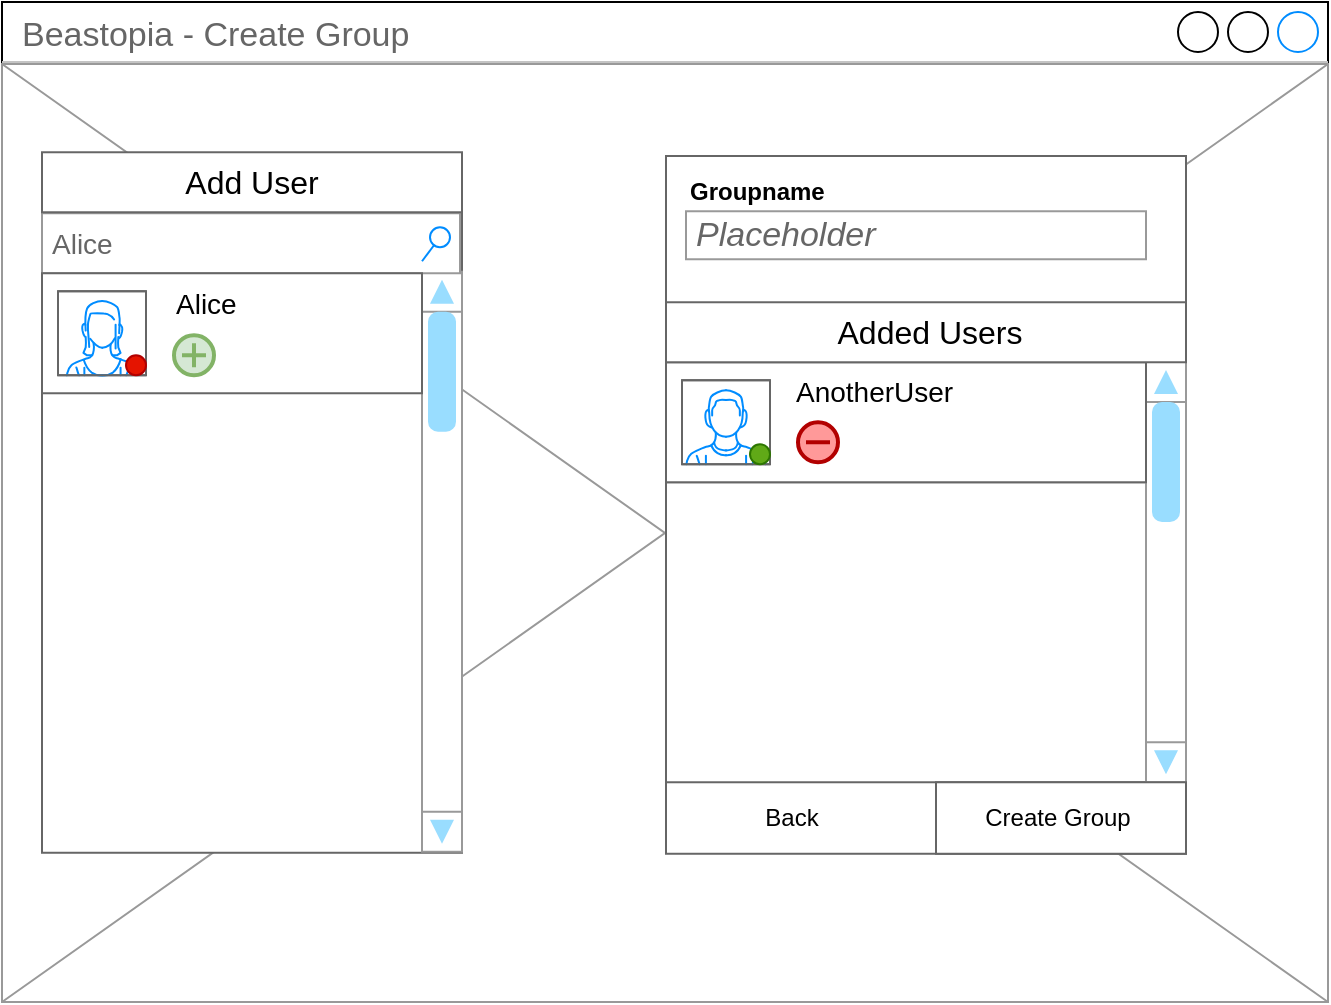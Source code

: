 <mxfile version="21.2.1" type="device">
  <diagram name="Seite-1" id="IeATwvXCXDI_14NGYykI">
    <mxGraphModel dx="1098" dy="1188" grid="1" gridSize="10" guides="1" tooltips="1" connect="1" arrows="1" fold="1" page="1" pageScale="1" pageWidth="827" pageHeight="1169" math="0" shadow="0">
      <root>
        <mxCell id="0" />
        <mxCell id="1" parent="0" />
        <mxCell id="JLQZeM5ndhBhVhwd5tp5-1" value="Beastopia&amp;nbsp;- Create Group" style="strokeWidth=1;shadow=0;dashed=0;align=center;html=1;shape=mxgraph.mockup.containers.window;align=left;verticalAlign=top;spacingLeft=8;strokeColor2=#008cff;strokeColor3=#c4c4c4;fontColor=#666666;mainText=;fontSize=17;labelBackgroundColor=none;whiteSpace=wrap;" vertex="1" parent="1">
          <mxGeometry x="82" y="40" width="663" height="500" as="geometry" />
        </mxCell>
        <mxCell id="JLQZeM5ndhBhVhwd5tp5-2" value="" style="verticalLabelPosition=bottom;shadow=0;dashed=0;align=center;html=1;verticalAlign=top;strokeWidth=1;shape=mxgraph.mockup.graphics.simpleIcon;strokeColor=#999999;" vertex="1" parent="1">
          <mxGeometry x="82" y="71" width="663" height="469" as="geometry" />
        </mxCell>
        <mxCell id="JLQZeM5ndhBhVhwd5tp5-3" value="&lt;p style=&quot;line-height: 20%;&quot;&gt;&lt;br&gt;&lt;/p&gt;" style="strokeWidth=1;shadow=0;dashed=0;align=center;html=1;shape=mxgraph.mockup.text.textBox;fontColor=#666666;align=left;fontSize=17;spacingLeft=4;spacingTop=-3;whiteSpace=wrap;strokeColor=#666666;mainText=" vertex="1" parent="1">
          <mxGeometry x="102" y="145.13" width="210" height="320.25" as="geometry" />
        </mxCell>
        <mxCell id="JLQZeM5ndhBhVhwd5tp5-4" value="" style="verticalLabelPosition=bottom;shadow=0;dashed=0;align=center;html=1;verticalAlign=top;strokeWidth=1;shape=mxgraph.mockup.navigation.scrollBar;strokeColor=#999999;barPos=100;fillColor2=#99ddff;strokeColor2=none;direction=north;" vertex="1" parent="1">
          <mxGeometry x="292" y="174.88" width="20" height="290" as="geometry" />
        </mxCell>
        <mxCell id="JLQZeM5ndhBhVhwd5tp5-5" value="&lt;font style=&quot;font-size: 14px;&quot;&gt;Alice&lt;/font&gt;" style="strokeWidth=1;shadow=0;dashed=0;align=center;html=1;shape=mxgraph.mockup.forms.searchBox;strokeColor=#999999;mainText=;strokeColor2=#008cff;fontColor=#666666;fontSize=17;align=left;spacingLeft=3;whiteSpace=wrap;" vertex="1" parent="1">
          <mxGeometry x="102" y="145.63" width="209" height="30" as="geometry" />
        </mxCell>
        <mxCell id="JLQZeM5ndhBhVhwd5tp5-6" value="" style="strokeWidth=1;shadow=0;dashed=0;align=center;html=1;shape=mxgraph.mockup.text.textBox;fontColor=#666666;align=left;fontSize=17;spacingLeft=4;spacingTop=-3;strokeColor=#666666;mainText=;whiteSpace=wrap;" vertex="1" parent="1">
          <mxGeometry x="102" y="115.13" width="210" height="30" as="geometry" />
        </mxCell>
        <mxCell id="JLQZeM5ndhBhVhwd5tp5-7" value="Add User" style="text;html=1;strokeColor=none;fillColor=none;align=center;verticalAlign=middle;whiteSpace=wrap;rounded=0;fontSize=16;" vertex="1" parent="1">
          <mxGeometry x="134.5" y="114.63" width="144" height="30" as="geometry" />
        </mxCell>
        <mxCell id="JLQZeM5ndhBhVhwd5tp5-8" value="&lt;p style=&quot;line-height: 20%;&quot;&gt;&lt;br&gt;&lt;/p&gt;" style="strokeWidth=1;shadow=0;dashed=0;align=center;html=1;shape=mxgraph.mockup.text.textBox;fontColor=#666666;align=left;fontSize=17;spacingLeft=4;spacingTop=-3;whiteSpace=wrap;strokeColor=#666666;mainText=" vertex="1" parent="1">
          <mxGeometry x="414" y="117" width="260" height="348.88" as="geometry" />
        </mxCell>
        <mxCell id="JLQZeM5ndhBhVhwd5tp5-9" value="&lt;i&gt;Placeholder&lt;/i&gt;" style="strokeWidth=1;shadow=0;dashed=0;align=center;html=1;shape=mxgraph.mockup.forms.pwField;strokeColor=#999999;mainText=;align=left;fontColor=#666666;fontSize=17;spacingLeft=3;" vertex="1" parent="1">
          <mxGeometry x="424" y="144.63" width="230" height="24" as="geometry" />
        </mxCell>
        <mxCell id="JLQZeM5ndhBhVhwd5tp5-10" value="&lt;b&gt;Groupname&lt;/b&gt;" style="text;html=1;strokeColor=none;fillColor=none;align=left;verticalAlign=middle;whiteSpace=wrap;overflow=hidden;" vertex="1" parent="1">
          <mxGeometry x="424" y="124.63" width="90" height="20" as="geometry" />
        </mxCell>
        <mxCell id="JLQZeM5ndhBhVhwd5tp5-11" value="&lt;p style=&quot;line-height: 20%;&quot;&gt;&lt;br&gt;&lt;/p&gt;" style="strokeWidth=1;shadow=0;dashed=0;align=center;html=1;shape=mxgraph.mockup.text.textBox;fontColor=#666666;align=left;fontSize=17;spacingLeft=4;spacingTop=-3;whiteSpace=wrap;strokeColor=#666666;mainText=" vertex="1" parent="1">
          <mxGeometry x="414" y="280.13" width="240" height="150" as="geometry" />
        </mxCell>
        <mxCell id="JLQZeM5ndhBhVhwd5tp5-12" value="" style="verticalLabelPosition=bottom;shadow=0;dashed=0;align=center;html=1;verticalAlign=top;strokeWidth=1;shape=mxgraph.mockup.navigation.scrollBar;strokeColor=#999999;barPos=100;fillColor2=#99ddff;strokeColor2=none;direction=north;" vertex="1" parent="1">
          <mxGeometry x="654" y="220" width="20" height="210.13" as="geometry" />
        </mxCell>
        <mxCell id="JLQZeM5ndhBhVhwd5tp5-13" value="" style="rounded=0;whiteSpace=wrap;html=1;strokeColor=#666666;" vertex="1" parent="1">
          <mxGeometry x="414" y="220.13" width="240" height="60" as="geometry" />
        </mxCell>
        <mxCell id="JLQZeM5ndhBhVhwd5tp5-14" value="&lt;p style=&quot;line-height: 120%;&quot;&gt;&lt;span style=&quot;font-size: 14px;&quot;&gt;AnotherUser&lt;/span&gt;&lt;/p&gt;" style="text;html=1;strokeColor=none;fillColor=none;align=left;verticalAlign=middle;whiteSpace=wrap;rounded=0;" vertex="1" parent="1">
          <mxGeometry x="477" y="229.13" width="98" height="12.5" as="geometry" />
        </mxCell>
        <mxCell id="JLQZeM5ndhBhVhwd5tp5-15" value="" style="verticalLabelPosition=bottom;shadow=0;dashed=0;align=center;html=1;verticalAlign=top;strokeWidth=1;shape=mxgraph.mockup.containers.userMale;strokeColor=#666666;strokeColor2=#008cff;" vertex="1" parent="1">
          <mxGeometry x="422" y="229.13" width="44" height="42" as="geometry" />
        </mxCell>
        <mxCell id="JLQZeM5ndhBhVhwd5tp5-16" value="" style="ellipse;whiteSpace=wrap;html=1;aspect=fixed;fillColor=#60a917;fontColor=#ffffff;strokeColor=#2D7600;" vertex="1" parent="1">
          <mxGeometry x="456" y="261.13" width="10" height="10" as="geometry" />
        </mxCell>
        <mxCell id="JLQZeM5ndhBhVhwd5tp5-17" value="" style="html=1;verticalLabelPosition=bottom;align=center;labelBackgroundColor=#ffffff;verticalAlign=top;strokeWidth=2;strokeColor=#B20000;shadow=0;dashed=0;shape=mxgraph.ios7.icons.delete;fillColor=#FF9999;fontColor=#ffffff;" vertex="1" parent="1">
          <mxGeometry x="480" y="250.13" width="20" height="20" as="geometry" />
        </mxCell>
        <mxCell id="JLQZeM5ndhBhVhwd5tp5-18" value="" style="strokeWidth=1;shadow=0;dashed=0;align=center;html=1;shape=mxgraph.mockup.text.textBox;fontColor=#666666;align=left;fontSize=17;spacingLeft=4;spacingTop=-3;whiteSpace=wrap;strokeColor=#666666;mainText=" vertex="1" parent="1">
          <mxGeometry x="549" y="430.13" width="125" height="35.75" as="geometry" />
        </mxCell>
        <mxCell id="JLQZeM5ndhBhVhwd5tp5-19" value="&lt;font style=&quot;font-size: 12px;&quot;&gt;Create Group&lt;/font&gt;" style="text;html=1;strokeColor=none;fillColor=none;align=center;verticalAlign=middle;whiteSpace=wrap;rounded=0;" vertex="1" parent="1">
          <mxGeometry x="560" y="438.38" width="100" height="19.25" as="geometry" />
        </mxCell>
        <mxCell id="JLQZeM5ndhBhVhwd5tp5-20" value="Back" style="text;html=1;strokeColor=none;fillColor=none;align=center;verticalAlign=middle;whiteSpace=wrap;rounded=0;" vertex="1" parent="1">
          <mxGeometry x="422" y="433.01" width="110" height="30" as="geometry" />
        </mxCell>
        <mxCell id="JLQZeM5ndhBhVhwd5tp5-21" value="" style="strokeWidth=1;shadow=0;dashed=0;align=center;html=1;shape=mxgraph.mockup.text.textBox;fontColor=#666666;align=left;fontSize=17;spacingLeft=4;spacingTop=-3;strokeColor=#666666;mainText=;whiteSpace=wrap;" vertex="1" parent="1">
          <mxGeometry x="414" y="190.13" width="260" height="30" as="geometry" />
        </mxCell>
        <mxCell id="JLQZeM5ndhBhVhwd5tp5-22" value="Added Users" style="text;html=1;strokeColor=none;fillColor=none;align=center;verticalAlign=middle;whiteSpace=wrap;rounded=0;fontSize=16;" vertex="1" parent="1">
          <mxGeometry x="462" y="190.13" width="168" height="30" as="geometry" />
        </mxCell>
        <mxCell id="JLQZeM5ndhBhVhwd5tp5-23" value="" style="rounded=0;whiteSpace=wrap;html=1;strokeColor=#666666;" vertex="1" parent="1">
          <mxGeometry x="102" y="175.63" width="190" height="60" as="geometry" />
        </mxCell>
        <mxCell id="JLQZeM5ndhBhVhwd5tp5-24" value="&lt;p style=&quot;line-height: 120%;&quot;&gt;&lt;font style=&quot;font-size: 14px;&quot;&gt;Alice&lt;/font&gt;&lt;/p&gt;" style="text;html=1;strokeColor=none;fillColor=none;align=left;verticalAlign=middle;whiteSpace=wrap;rounded=0;" vertex="1" parent="1">
          <mxGeometry x="167" y="184.63" width="114" height="12.5" as="geometry" />
        </mxCell>
        <mxCell id="JLQZeM5ndhBhVhwd5tp5-25" value="" style="verticalLabelPosition=bottom;shadow=0;dashed=0;align=center;html=1;verticalAlign=top;strokeWidth=1;shape=mxgraph.mockup.containers.userFemale;strokeColor=#666666;strokeColor2=#008cff;" vertex="1" parent="1">
          <mxGeometry x="110" y="184.63" width="44" height="42" as="geometry" />
        </mxCell>
        <mxCell id="JLQZeM5ndhBhVhwd5tp5-26" value="" style="ellipse;whiteSpace=wrap;html=1;aspect=fixed;fillColor=#e51400;fontColor=#ffffff;strokeColor=#B20000;" vertex="1" parent="1">
          <mxGeometry x="144" y="216.63" width="10" height="10" as="geometry" />
        </mxCell>
        <mxCell id="JLQZeM5ndhBhVhwd5tp5-27" value="" style="html=1;verticalLabelPosition=bottom;align=center;labelBackgroundColor=#ffffff;verticalAlign=top;strokeWidth=2;shadow=0;dashed=0;shape=mxgraph.ios7.icons.add;fillColor=#d5e8d4;strokeColor=#82b366;" vertex="1" parent="1">
          <mxGeometry x="168" y="206.63" width="20" height="20" as="geometry" />
        </mxCell>
      </root>
    </mxGraphModel>
  </diagram>
</mxfile>
